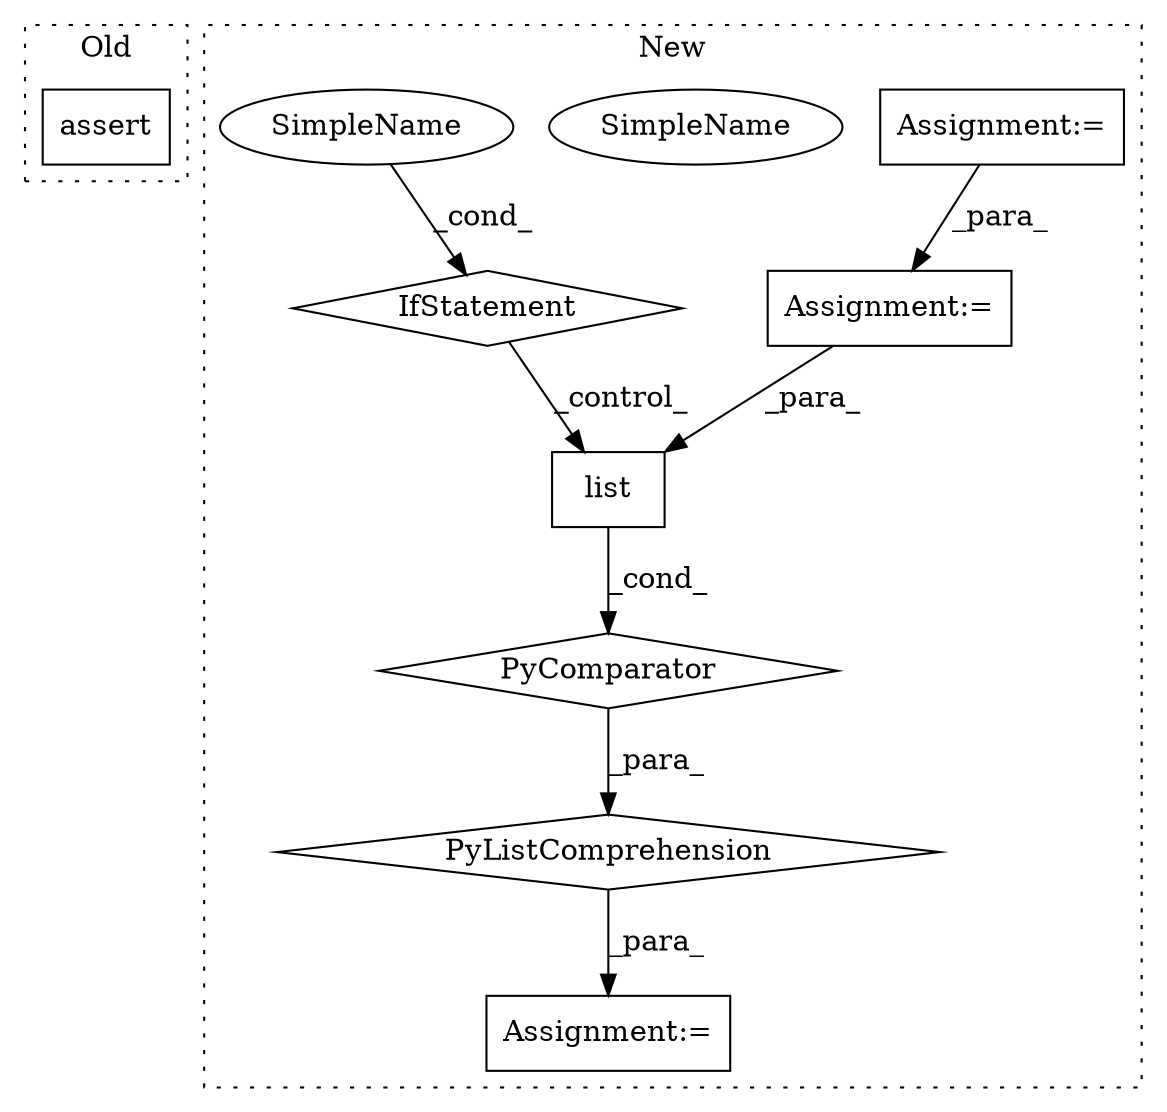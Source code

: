digraph G {
subgraph cluster0 {
1 [label="assert" a="32" s="637,699" l="16,1" shape="box"];
label = "Old";
style="dotted";
}
subgraph cluster1 {
2 [label="list" a="32" s="777,785" l="5,1" shape="box"];
3 [label="Assignment:=" a="7" s="765" l="12" shape="box"];
4 [label="Assignment:=" a="7" s="847" l="33" shape="box"];
5 [label="Assignment:=" a="7" s="705" l="1" shape="box"];
6 [label="IfStatement" a="25" s="847" l="33" shape="diamond"];
7 [label="PyComparator" a="113" s="847" l="33" shape="diamond"];
8 [label="SimpleName" a="42" s="875" l="5" shape="ellipse"];
9 [label="PyListComprehension" a="109" s="777" l="111" shape="diamond"];
10 [label="SimpleName" a="42" s="875" l="5" shape="ellipse"];
label = "New";
style="dotted";
}
2 -> 7 [label="_cond_"];
4 -> 2 [label="_para_"];
5 -> 4 [label="_para_"];
6 -> 2 [label="_control_"];
7 -> 9 [label="_para_"];
9 -> 3 [label="_para_"];
10 -> 6 [label="_cond_"];
}
